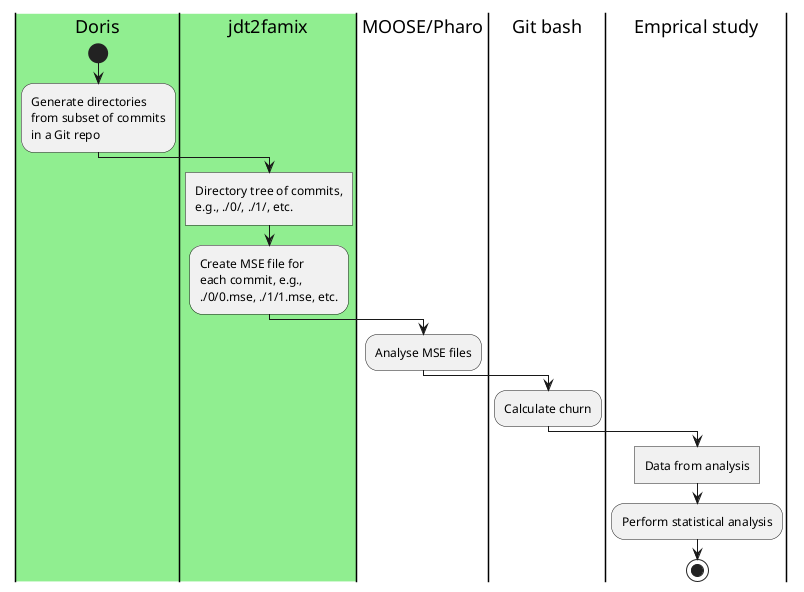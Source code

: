 @startuml

|#lightgreen|Doris| 

start

:Generate directories 
from subset of commits
in a Git repo;

|#lightgreen|jdt2famix|
:Directory tree of commits, 
e.g., ./0/, ./1/, etc.]
:Create MSE file for 
each commit, e.g., 
./0/0.mse, ./1/1.mse, etc.;

|MOOSE/Pharo|
:Analyse MSE files;

|Git bash|
:Calculate churn;

|Emprical study|
:Data from analysis]
:Perform statistical analysis;

stop

@enduml
